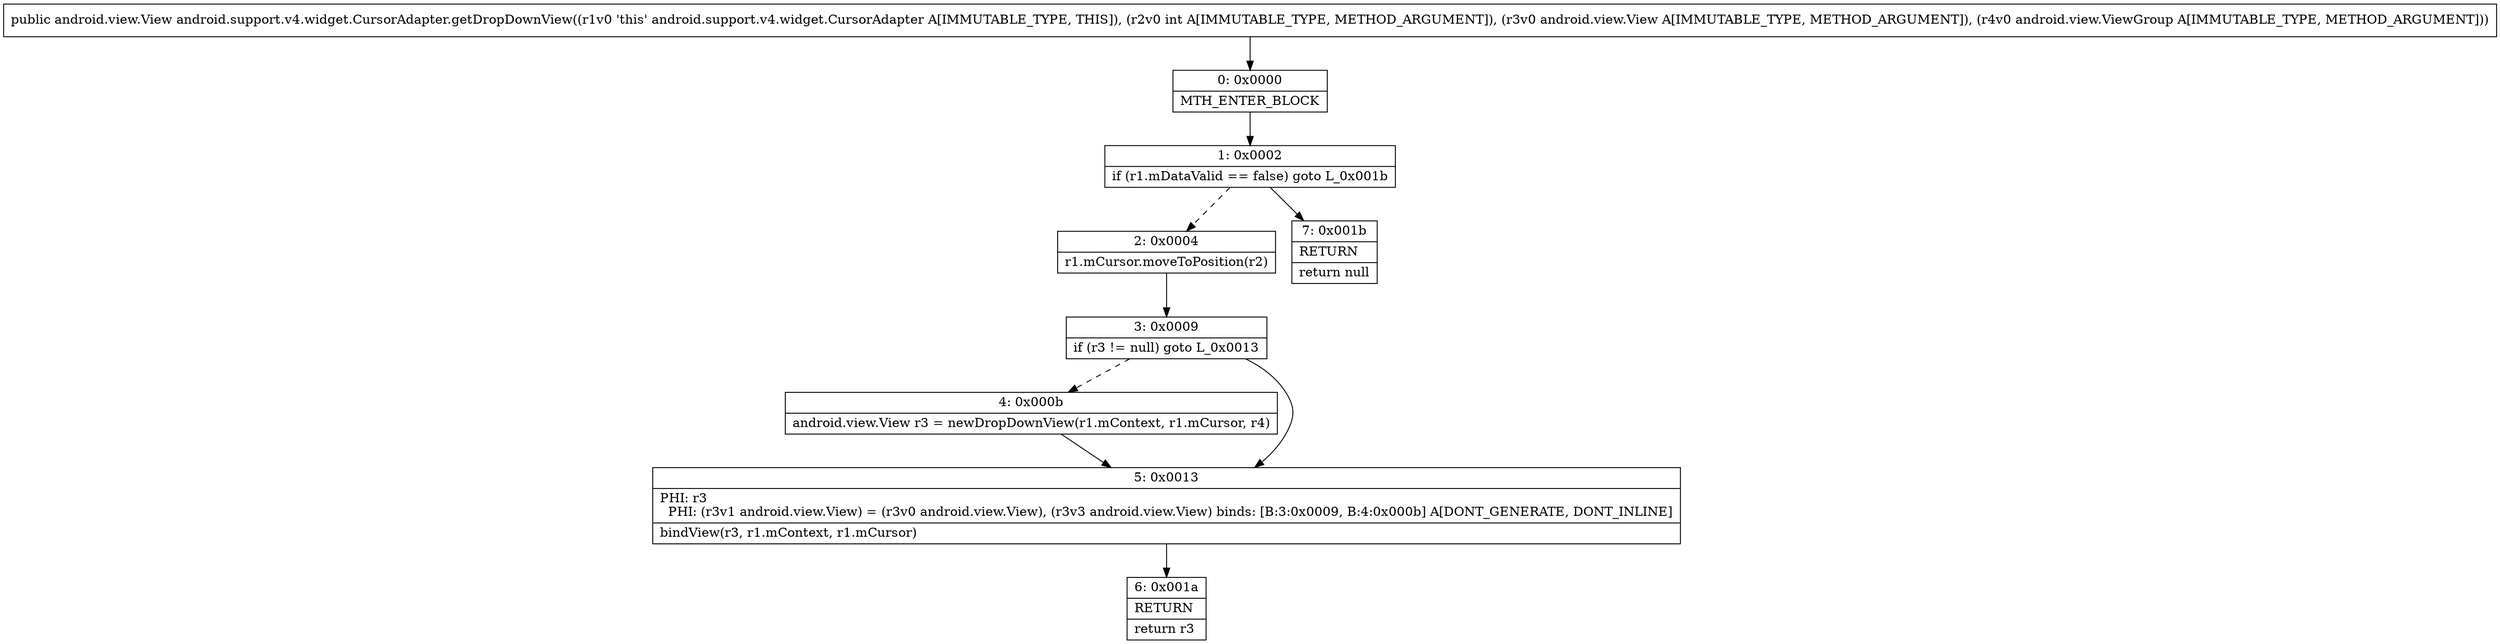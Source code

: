 digraph "CFG forandroid.support.v4.widget.CursorAdapter.getDropDownView(ILandroid\/view\/View;Landroid\/view\/ViewGroup;)Landroid\/view\/View;" {
Node_0 [shape=record,label="{0\:\ 0x0000|MTH_ENTER_BLOCK\l}"];
Node_1 [shape=record,label="{1\:\ 0x0002|if (r1.mDataValid == false) goto L_0x001b\l}"];
Node_2 [shape=record,label="{2\:\ 0x0004|r1.mCursor.moveToPosition(r2)\l}"];
Node_3 [shape=record,label="{3\:\ 0x0009|if (r3 != null) goto L_0x0013\l}"];
Node_4 [shape=record,label="{4\:\ 0x000b|android.view.View r3 = newDropDownView(r1.mContext, r1.mCursor, r4)\l}"];
Node_5 [shape=record,label="{5\:\ 0x0013|PHI: r3 \l  PHI: (r3v1 android.view.View) = (r3v0 android.view.View), (r3v3 android.view.View) binds: [B:3:0x0009, B:4:0x000b] A[DONT_GENERATE, DONT_INLINE]\l|bindView(r3, r1.mContext, r1.mCursor)\l}"];
Node_6 [shape=record,label="{6\:\ 0x001a|RETURN\l|return r3\l}"];
Node_7 [shape=record,label="{7\:\ 0x001b|RETURN\l|return null\l}"];
MethodNode[shape=record,label="{public android.view.View android.support.v4.widget.CursorAdapter.getDropDownView((r1v0 'this' android.support.v4.widget.CursorAdapter A[IMMUTABLE_TYPE, THIS]), (r2v0 int A[IMMUTABLE_TYPE, METHOD_ARGUMENT]), (r3v0 android.view.View A[IMMUTABLE_TYPE, METHOD_ARGUMENT]), (r4v0 android.view.ViewGroup A[IMMUTABLE_TYPE, METHOD_ARGUMENT])) }"];
MethodNode -> Node_0;
Node_0 -> Node_1;
Node_1 -> Node_2[style=dashed];
Node_1 -> Node_7;
Node_2 -> Node_3;
Node_3 -> Node_4[style=dashed];
Node_3 -> Node_5;
Node_4 -> Node_5;
Node_5 -> Node_6;
}

